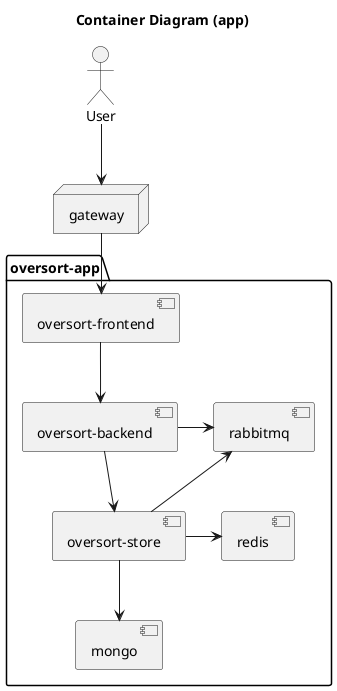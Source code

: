 @startuml

title Container Diagram (app)

actor User
node gateway

package "oversort-app" {
  [oversort-frontend]
  [oversort-backend]
  [oversort-store]
  [mongo]
  [redis]
  [rabbitmq]
  [oversort-frontend] --> [oversort-backend]
  [oversort-backend] -right-> [rabbitmq]
  [oversort-backend] --> [oversort-store]
  [rabbitmq] <-- [oversort-store]
  [oversort-store] --> [mongo]
  [oversort-store] -right-> [redis]

}

User --> [gateway]
[gateway] --> [oversort-frontend]

@enduml

